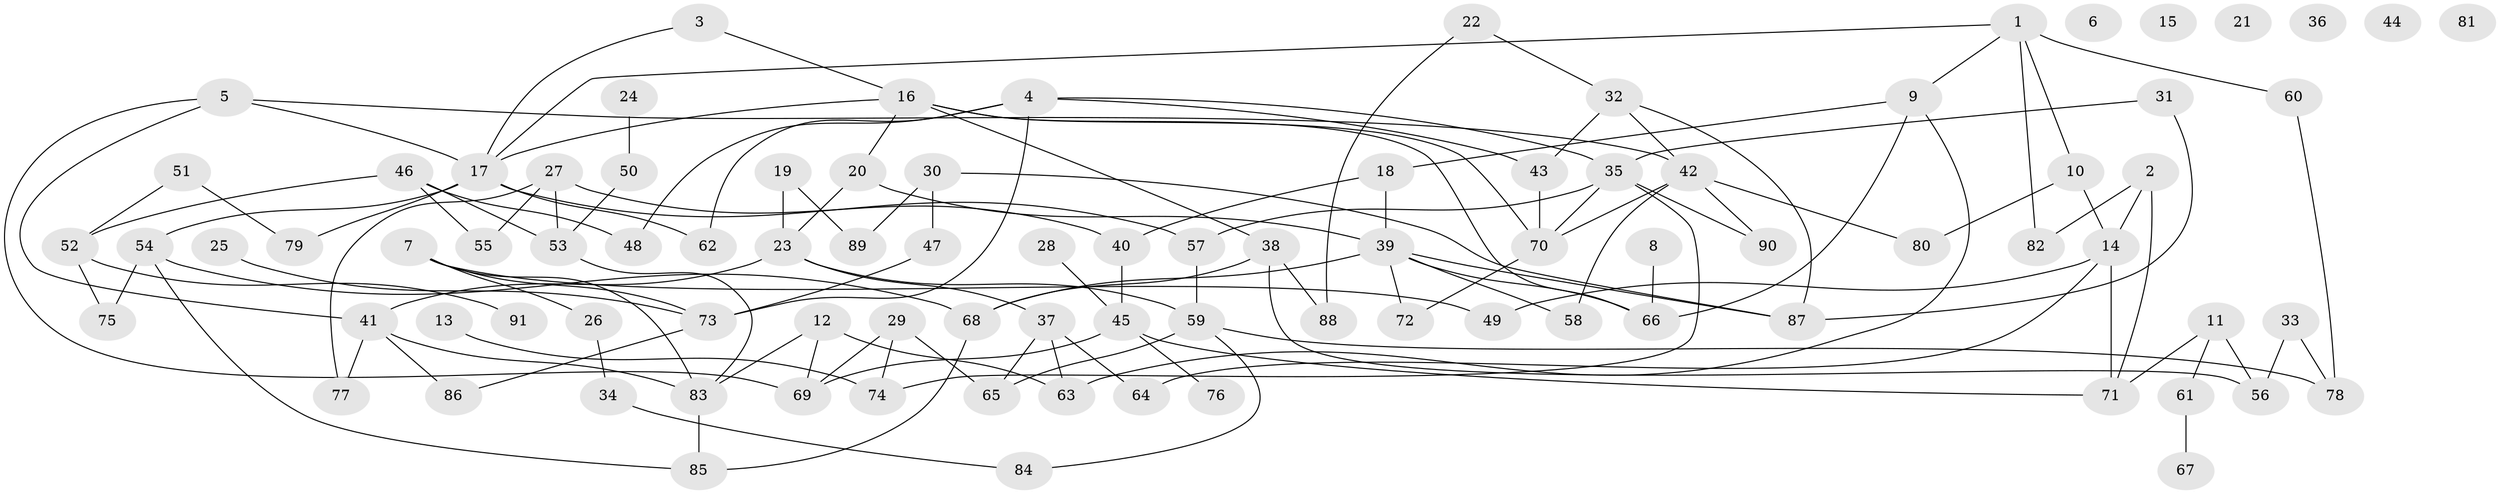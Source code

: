 // coarse degree distribution, {7: 0.06666666666666667, 2: 0.23333333333333334, 5: 0.08333333333333333, 6: 0.05, 0: 0.1, 3: 0.16666666666666666, 4: 0.15, 1: 0.1, 8: 0.03333333333333333, 9: 0.016666666666666666}
// Generated by graph-tools (version 1.1) at 2025/41/03/06/25 10:41:21]
// undirected, 91 vertices, 132 edges
graph export_dot {
graph [start="1"]
  node [color=gray90,style=filled];
  1;
  2;
  3;
  4;
  5;
  6;
  7;
  8;
  9;
  10;
  11;
  12;
  13;
  14;
  15;
  16;
  17;
  18;
  19;
  20;
  21;
  22;
  23;
  24;
  25;
  26;
  27;
  28;
  29;
  30;
  31;
  32;
  33;
  34;
  35;
  36;
  37;
  38;
  39;
  40;
  41;
  42;
  43;
  44;
  45;
  46;
  47;
  48;
  49;
  50;
  51;
  52;
  53;
  54;
  55;
  56;
  57;
  58;
  59;
  60;
  61;
  62;
  63;
  64;
  65;
  66;
  67;
  68;
  69;
  70;
  71;
  72;
  73;
  74;
  75;
  76;
  77;
  78;
  79;
  80;
  81;
  82;
  83;
  84;
  85;
  86;
  87;
  88;
  89;
  90;
  91;
  1 -- 9;
  1 -- 10;
  1 -- 17;
  1 -- 60;
  1 -- 82;
  2 -- 14;
  2 -- 71;
  2 -- 82;
  3 -- 16;
  3 -- 17;
  4 -- 35;
  4 -- 43;
  4 -- 48;
  4 -- 62;
  4 -- 73;
  5 -- 17;
  5 -- 41;
  5 -- 42;
  5 -- 69;
  7 -- 26;
  7 -- 49;
  7 -- 73;
  7 -- 83;
  8 -- 66;
  9 -- 18;
  9 -- 63;
  9 -- 66;
  10 -- 14;
  10 -- 80;
  11 -- 56;
  11 -- 61;
  11 -- 71;
  12 -- 63;
  12 -- 69;
  12 -- 83;
  13 -- 74;
  14 -- 49;
  14 -- 64;
  14 -- 71;
  16 -- 17;
  16 -- 20;
  16 -- 38;
  16 -- 66;
  16 -- 70;
  17 -- 54;
  17 -- 57;
  17 -- 62;
  17 -- 79;
  18 -- 39;
  18 -- 40;
  19 -- 23;
  19 -- 89;
  20 -- 23;
  20 -- 39;
  22 -- 32;
  22 -- 88;
  23 -- 37;
  23 -- 41;
  23 -- 59;
  24 -- 50;
  25 -- 73;
  26 -- 34;
  27 -- 40;
  27 -- 53;
  27 -- 55;
  27 -- 77;
  28 -- 45;
  29 -- 65;
  29 -- 69;
  29 -- 74;
  30 -- 47;
  30 -- 87;
  30 -- 89;
  31 -- 35;
  31 -- 87;
  32 -- 42;
  32 -- 43;
  32 -- 87;
  33 -- 56;
  33 -- 78;
  34 -- 84;
  35 -- 57;
  35 -- 70;
  35 -- 74;
  35 -- 90;
  37 -- 63;
  37 -- 64;
  37 -- 65;
  38 -- 56;
  38 -- 68;
  38 -- 88;
  39 -- 58;
  39 -- 66;
  39 -- 68;
  39 -- 72;
  39 -- 87;
  40 -- 45;
  41 -- 77;
  41 -- 83;
  41 -- 86;
  42 -- 58;
  42 -- 70;
  42 -- 80;
  42 -- 90;
  43 -- 70;
  45 -- 69;
  45 -- 71;
  45 -- 76;
  46 -- 48;
  46 -- 52;
  46 -- 53;
  46 -- 55;
  47 -- 73;
  50 -- 53;
  51 -- 52;
  51 -- 79;
  52 -- 75;
  52 -- 91;
  53 -- 83;
  54 -- 68;
  54 -- 75;
  54 -- 85;
  57 -- 59;
  59 -- 65;
  59 -- 78;
  59 -- 84;
  60 -- 78;
  61 -- 67;
  68 -- 85;
  70 -- 72;
  73 -- 86;
  83 -- 85;
}
